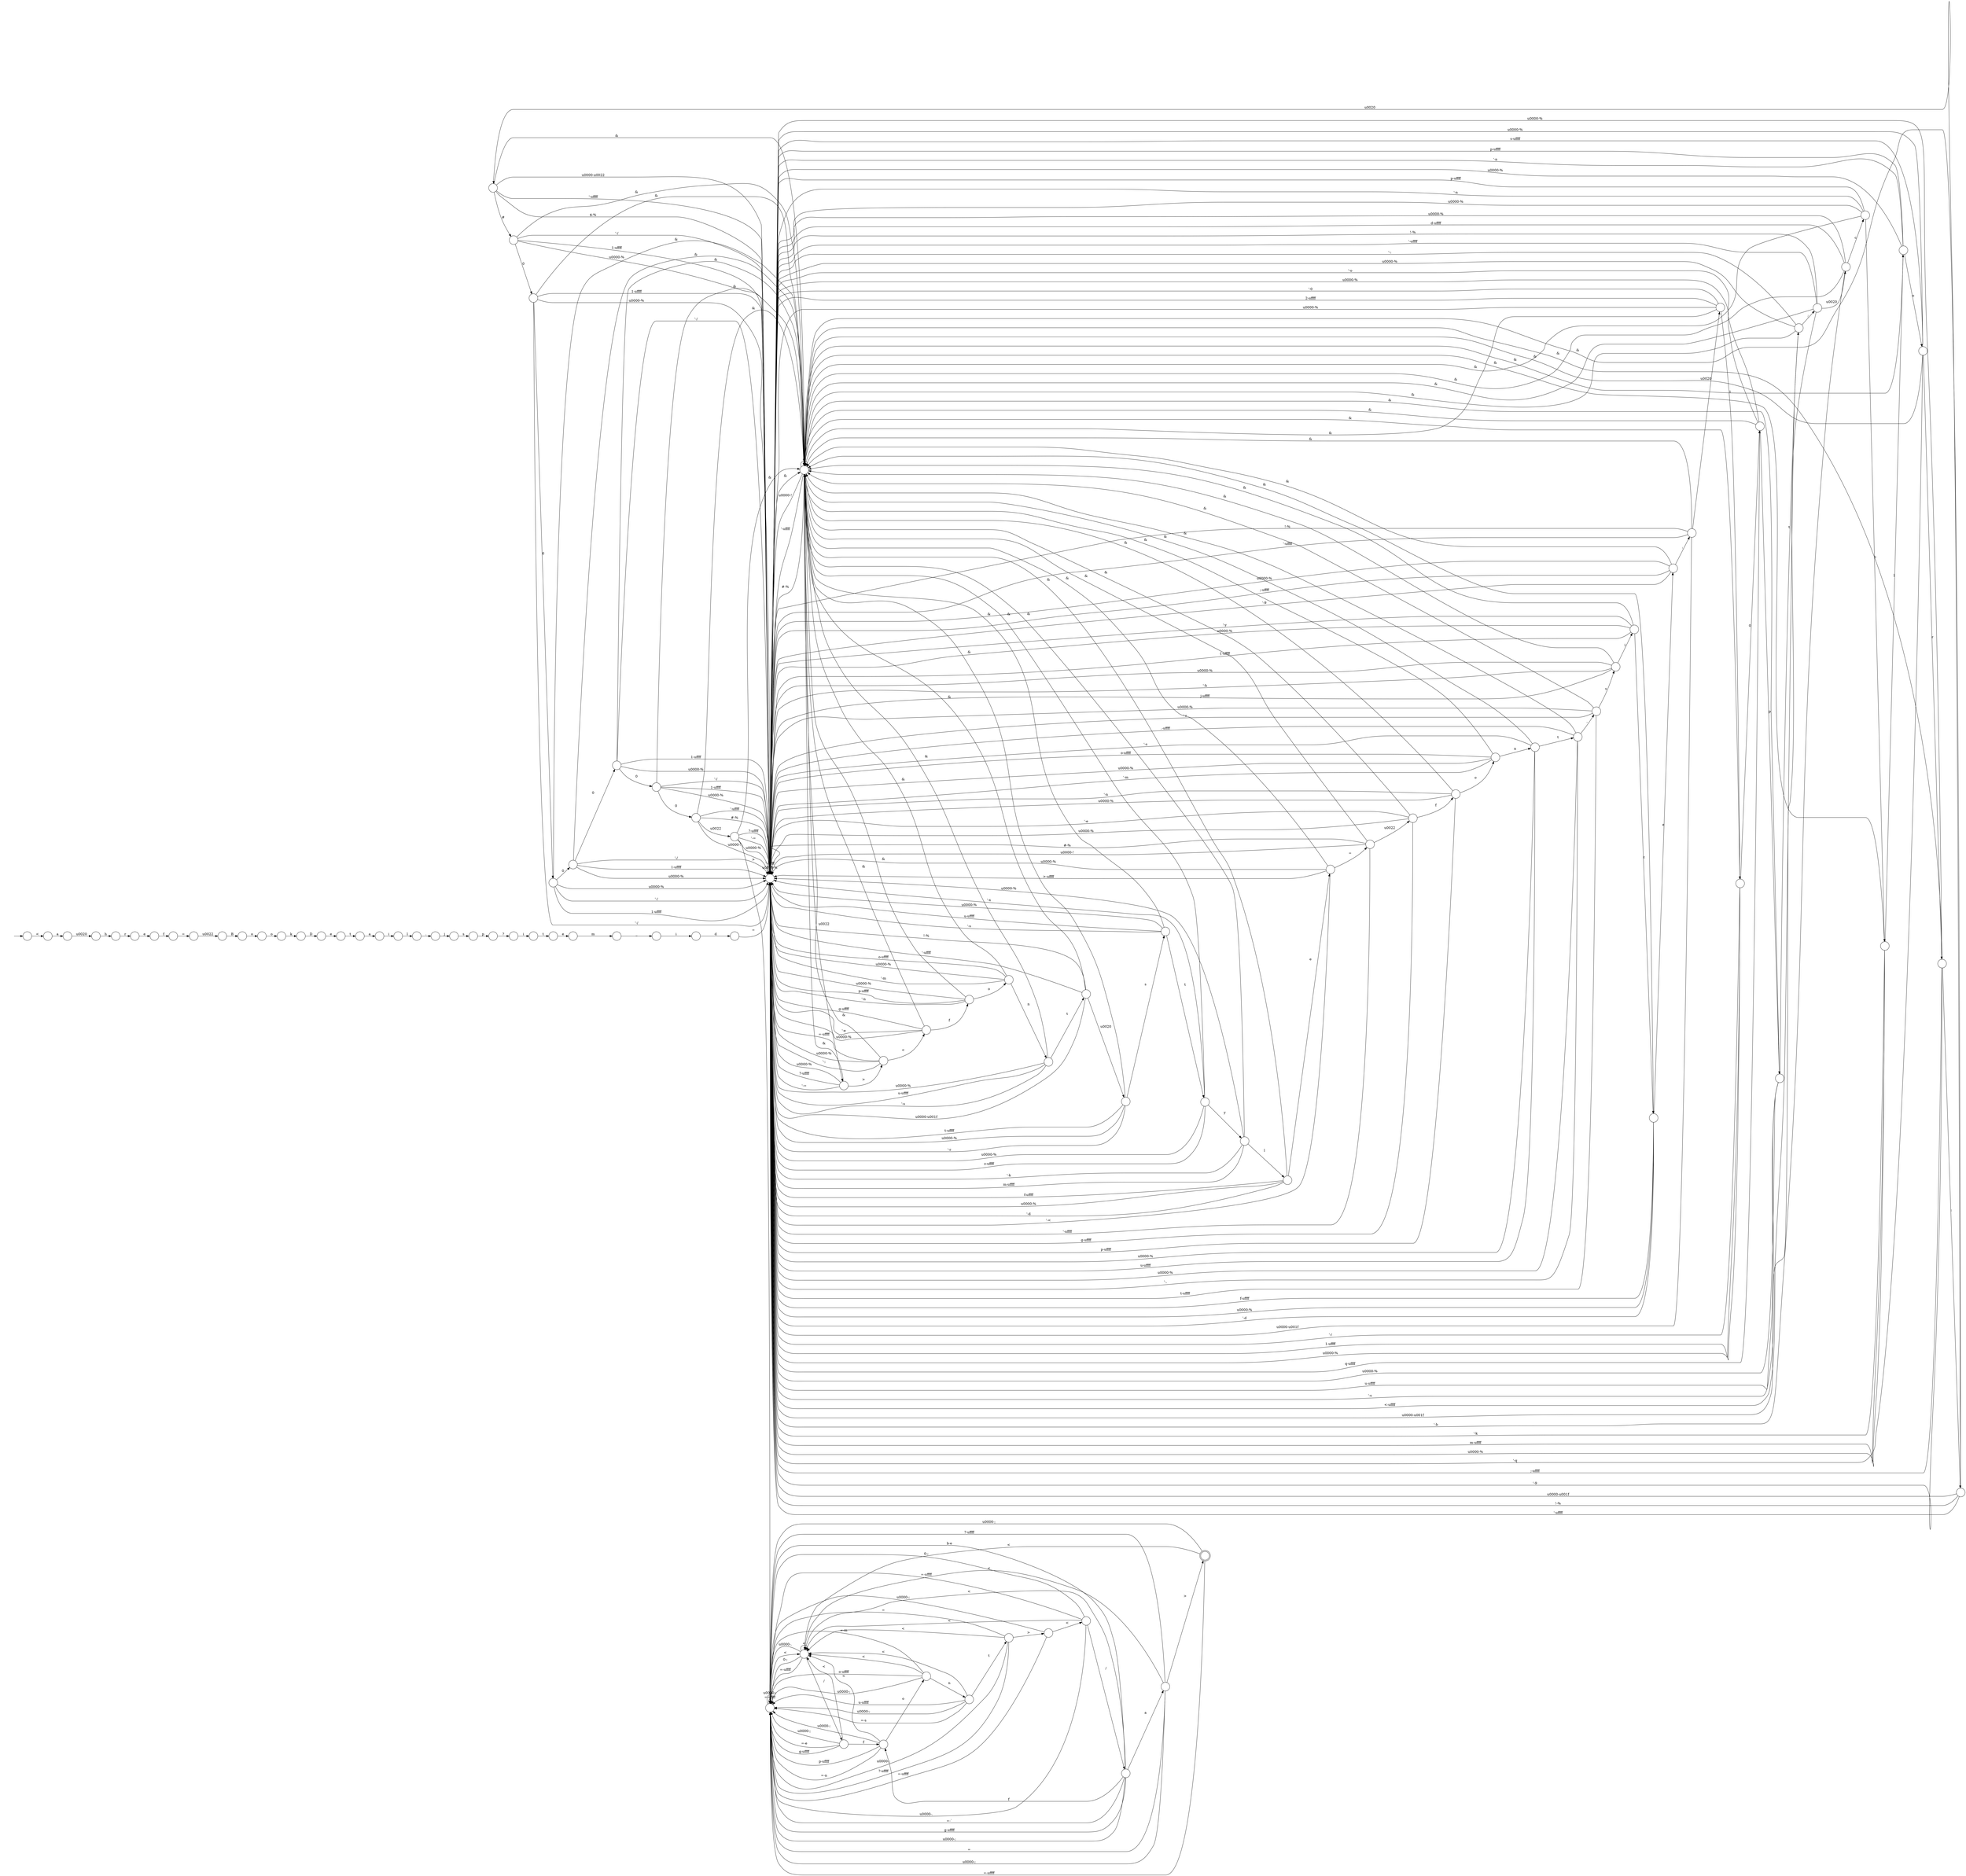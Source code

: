 digraph Automaton {
  rankdir = LR;
  0 [shape=circle,label=""];
  0 -> 50 [label="\u0000-\u0022"]
  0 -> 90 [label="&"]
  0 -> 27 [label="#"]
  0 -> 50 [label="'-\uffff"]
  0 -> 50 [label="$-%"]
  1 [shape=circle,label=""];
  1 -> 90 [label="&"]
  1 -> 50 [label="\u0000-\u001f"]
  1 -> 58 [label="\u0020"]
  1 -> 50 [label="!-%"]
  1 -> 50 [label="'-\uffff"]
  2 [shape=circle,label=""];
  2 -> 50 [label="'-0"]
  2 -> 90 [label="&"]
  2 -> 50 [label="2-\uffff"]
  2 -> 50 [label="\u0000-%"]
  2 -> 92 [label="1"]
  3 [shape=circle,label=""];
  3 -> 43 [label="n"]
  3 -> 90 [label="&"]
  3 -> 50 [label="o-\uffff"]
  3 -> 50 [label="\u0000-%"]
  3 -> 50 [label="'-m"]
  4 [shape=circle,label=""];
  4 -> 53 [label=":"]
  4 -> 90 [label="&"]
  4 -> 50 [label=";-\uffff"]
  4 -> 50 [label="'-9"]
  4 -> 50 [label="\u0000-%"]
  5 [shape=circle,label=""];
  5 -> 50 [label="p-\uffff"]
  5 -> 50 [label="'-n"]
  5 -> 90 [label="&"]
  5 -> 50 [label="\u0000-%"]
  5 -> 9 [label="o"]
  6 [shape=circle,label=""];
  6 -> 80 [label="p"]
  7 [shape=circle,label=""];
  7 -> 26 [label="="]
  7 -> 49 [label=">"]
  7 -> 26 [label="\u0000-;"]
  7 -> 15 [label="<"]
  7 -> 26 [label="?-\uffff"]
  8 [shape=circle,label=""];
  8 -> 50 [label="'-b"]
  8 -> 5 [label="c"]
  8 -> 90 [label="&"]
  8 -> 50 [label="\u0000-%"]
  8 -> 50 [label="d-\uffff"]
  9 [shape=circle,label=""];
  9 -> 90 [label="&"]
  9 -> 50 [label="'-k"]
  9 -> 50 [label="m-\uffff"]
  9 -> 55 [label="l"]
  9 -> 50 [label="\u0000-%"]
  10 [shape=circle,label=""];
  10 -> 90 [label="&"]
  10 -> 50 [label="\u0000-%"]
  10 -> 13 [label="i"]
  10 -> 50 [label="'-h"]
  10 -> 50 [label="j-\uffff"]
  11 [shape=circle,label=""];
  11 -> 90 [label="&"]
  11 -> 50 [label="\u0000-%"]
  11 -> 50 [label="'-,"]
  11 -> 34 [label="-"]
  11 -> 50 [label=".-\uffff"]
  12 [shape=circle,label=""];
  12 -> 50 [label="p-\uffff"]
  12 -> 50 [label="'-n"]
  12 -> 90 [label="&"]
  12 -> 50 [label="\u0000-%"]
  12 -> 3 [label="o"]
  13 [shape=circle,label=""];
  13 -> 35 [label="z"]
  13 -> 50 [label="'-y"]
  13 -> 90 [label="&"]
  13 -> 50 [label="\u0000-%"]
  13 -> 50 [label="{-\uffff"]
  14 [shape=circle,label=""];
  14 -> 50 [label="'-;"]
  14 -> 50 [label="=-\uffff"]
  14 -> 90 [label="&"]
  14 -> 50 [label="\u0000-%"]
  14 -> 67 [label="<"]
  15 [shape=circle,label=""];
  15 -> 26 [label="0-;"]
  15 -> 26 [label="=-\uffff"]
  15 -> 26 [label="\u0000-."]
  15 -> 19 [label="/"]
  15 -> 15 [label="<"]
  16 [shape=circle,label=""];
  16 -> 21 [label="."]
  17 [shape=circle,label=""];
  17 -> 16 [label="l"]
  18 [shape=circle,label=""];
  18 -> 83 [label="o"]
  19 [shape=circle,label=""];
  19 -> 26 [label="=-e"]
  19 -> 71 [label="f"]
  19 -> 26 [label="g-\uffff"]
  19 -> 26 [label="\u0000-;"]
  19 -> 15 [label="<"]
  20 [shape=circle,label=""];
  20 -> 24 [label="B"]
  21 [shape=circle,label=""];
  21 -> 38 [label="j"]
  22 [shape=circle,label=""];
  22 -> 23 [label="a"]
  23 [shape=circle,label=""];
  23 -> 17 [label="i"]
  24 [shape=circle,label=""];
  24 -> 18 [label="o"]
  25 [shape=circle,label=""];
  25 -> 46 [label="t"]
  26 [shape=circle,label=""];
  26 -> 26 [label="=-\uffff"]
  26 -> 26 [label="\u0000-;"]
  26 -> 15 [label="<"]
  27 [shape=circle,label=""];
  27 -> 90 [label="&"]
  27 -> 50 [label="'-/"]
  27 -> 50 [label="1-\uffff"]
  27 -> 50 [label="\u0000-%"]
  27 -> 85 [label="0"]
  28 [shape=circle,label=""];
  28 -> 26 [label="="]
  28 -> 39 [label=">"]
  28 -> 26 [label="\u0000-;"]
  28 -> 15 [label="<"]
  28 -> 26 [label="?-\uffff"]
  29 [shape=circle,label=""];
  29 -> 90 [label="&"]
  29 -> 1 [label="t"]
  29 -> 50 [label="\u0000-%"]
  29 -> 50 [label="u-\uffff"]
  29 -> 50 [label="'-s"]
  30 [shape=circle,label=""];
  30 -> 50 [label="<-\uffff"]
  30 -> 50 [label="'-:"]
  30 -> 90 [label="&"]
  30 -> 47 [label=";"]
  30 -> 50 [label="\u0000-%"]
  31 [shape=circle,label=""];
  31 -> 7 [label="t"]
  31 -> 26 [label="u-\uffff"]
  31 -> 26 [label="\u0000-;"]
  31 -> 15 [label="<"]
  31 -> 26 [label="=-s"]
  32 [shape=circle,label=""];
  32 -> 90 [label="&"]
  32 -> 50 [label="'-/"]
  32 -> 50 [label="1-\uffff"]
  32 -> 50 [label="\u0000-%"]
  32 -> 42 [label="0"]
  33 [shape=circle,label=""];
  33 -> 50 [label="p-\uffff"]
  33 -> 50 [label="'-n"]
  33 -> 90 [label="&"]
  33 -> 50 [label="\u0000-%"]
  33 -> 69 [label="o"]
  34 [shape=circle,label=""];
  34 -> 90 [label="&"]
  34 -> 10 [label="s"]
  34 -> 50 [label="t-\uffff"]
  34 -> 50 [label="\u0000-%"]
  34 -> 50 [label="'-r"]
  35 [shape=circle,label=""];
  35 -> 90 [label="&"]
  35 -> 88 [label="e"]
  35 -> 50 [label="f-\uffff"]
  35 -> 50 [label="\u0000-%"]
  35 -> 50 [label="'-d"]
  36 [shape=circle,label=""];
  36 -> 22 [label="t"]
  37 [shape=circle,label=""];
  37 -> 50 [label="="]
  38 [shape=circle,label=""];
  38 -> 6 [label="s"]
  39 [shape=doublecircle,label=""];
  39 -> 26 [label="=-\uffff"]
  39 -> 26 [label="\u0000-;"]
  39 -> 15 [label="<"]
  40 [shape=circle,label=""];
  40 -> 90 [label="&"]
  40 -> 50 [label="'-k"]
  40 -> 50 [label="m-\uffff"]
  40 -> 60 [label="l"]
  40 -> 50 [label="\u0000-%"]
  41 [shape=circle,label=""];
  41 -> 90 [label="&"]
  41 -> 50 [label="'-/"]
  41 -> 50 [label="1-\uffff"]
  41 -> 50 [label="\u0000-%"]
  41 -> 86 [label="0"]
  42 [shape=circle,label=""];
  42 -> 90 [label="&"]
  42 -> 50 [label="'-/"]
  42 -> 50 [label="1-\uffff"]
  42 -> 50 [label="\u0000-%"]
  42 -> 41 [label="0"]
  43 [shape=circle,label=""];
  43 -> 90 [label="&"]
  43 -> 11 [label="t"]
  43 -> 50 [label="\u0000-%"]
  43 -> 50 [label="u-\uffff"]
  43 -> 50 [label="'-s"]
  44 [shape=circle,label=""];
  44 -> 76 [label="m"]
  45 [shape=circle,label=""];
  45 -> 89 [label="\u0020"]
  46 [shape=circle,label=""];
  46 -> 44 [label="e"]
  47 [shape=circle,label=""];
  47 -> 90 [label="&"]
  47 -> 50 [label="\u0000-\u001f"]
  47 -> 50 [label="!-%"]
  47 -> 8 [label="\u0020"]
  47 -> 50 [label="'-\uffff"]
  48 [shape=circle,label=""];
  48 -> 36 [label="e"]
  49 [shape=circle,label=""];
  49 -> 26 [label="=-\uffff"]
  49 -> 26 [label="\u0000-;"]
  49 -> 82 [label="<"]
  50 [shape=circle,label=""];
  50 -> 90 [label="&"]
  50 -> 50 [label="\u0000-%"]
  50 -> 50 [label="'-\uffff"]
  51 [shape=circle,label=""];
  51 -> 90 [label="&"]
  51 -> 50 [label="'-="]
  51 -> 26 [label=">"]
  51 -> 50 [label="\u0000-%"]
  51 -> 50 [label="?-\uffff"]
  52 [shape=circle,label=""];
  52 -> 90 [label="&"]
  52 -> 50 [label="\u0000-%"]
  52 -> 50 [label="z-\uffff"]
  52 -> 40 [label="y"]
  52 -> 50 [label="'-x"]
  53 [shape=circle,label=""];
  53 -> 90 [label="&"]
  53 -> 50 [label="\u0000-\u001f"]
  53 -> 50 [label="!-%"]
  53 -> 0 [label="\u0020"]
  53 -> 50 [label="'-\uffff"]
  54 [shape=circle,label=""];
  54 -> 90 [label="&"]
  54 -> 50 [label="'-="]
  54 -> 14 [label=">"]
  54 -> 50 [label="\u0000-%"]
  54 -> 50 [label="?-\uffff"]
  55 [shape=circle,label=""];
  55 -> 50 [label="p-\uffff"]
  55 -> 50 [label="'-n"]
  55 -> 90 [label="&"]
  55 -> 50 [label="\u0000-%"]
  55 -> 57 [label="o"]
  56 [shape=circle,label=""];
  56 -> 50 [label="q-\uffff"]
  56 -> 50 [label="'-o"]
  56 -> 90 [label="&"]
  56 -> 72 [label="p"]
  56 -> 50 [label="\u0000-%"]
  57 [shape=circle,label=""];
  57 -> 90 [label="&"]
  57 -> 50 [label="'-q"]
  57 -> 50 [label="\u0000-%"]
  57 -> 4 [label="r"]
  57 -> 50 [label="s-\uffff"]
  58 [shape=circle,label=""];
  58 -> 90 [label="&"]
  58 -> 79 [label="s"]
  58 -> 50 [label="t-\uffff"]
  58 -> 50 [label="\u0000-%"]
  58 -> 50 [label="'-r"]
  59 [shape=circle,label=""];
  59 -> 12 [label="f"]
  59 -> 90 [label="&"]
  59 -> 50 [label="g-\uffff"]
  59 -> 50 [label="'-e"]
  59 -> 50 [label="\u0000-%"]
  60 [shape=circle,label=""];
  60 -> 90 [label="&"]
  60 -> 91 [label="e"]
  60 -> 50 [label="f-\uffff"]
  60 -> 50 [label="\u0000-%"]
  60 -> 50 [label="'-d"]
  61 [shape=circle,label=""];
  61 -> 51 [label="\u0022"]
  61 -> 90 [label="&"]
  61 -> 50 [label="\u0000-!"]
  61 -> 50 [label="'-\uffff"]
  61 -> 50 [label="#-%"]
  62 [shape=circle,label=""];
  62 -> 90 [label="&"]
  62 -> 50 [label="\u0000-\u001f"]
  62 -> 50 [label="!-%"]
  62 -> 2 [label="\u0020"]
  62 -> 50 [label="'-\uffff"]
  63 [shape=circle,label=""];
  63 -> 20 [label="\u0022"]
  64 [shape=circle,label=""];
  64 -> 66 [label="e"]
  65 [shape=circle,label=""];
  65 -> 31 [label="n"]
  65 -> 26 [label="o-\uffff"]
  65 -> 26 [label="\u0000-;"]
  65 -> 15 [label="<"]
  65 -> 26 [label="=-m"]
  66 [shape=circle,label=""];
  66 -> 84 [label="f"]
  67 [shape=circle,label=""];
  67 -> 33 [label="f"]
  67 -> 90 [label="&"]
  67 -> 50 [label="g-\uffff"]
  67 -> 50 [label="'-e"]
  67 -> 50 [label="\u0000-%"]
  68 [shape=circle,label=""];
  68 -> 26 [label="=-`"]
  68 -> 71 [label="f"]
  68 -> 26 [label="g-\uffff"]
  68 -> 28 [label="a"]
  68 -> 26 [label="\u0000-;"]
  68 -> 15 [label="<"]
  68 -> 26 [label="b-e"]
  69 [shape=circle,label=""];
  69 -> 29 [label="n"]
  69 -> 90 [label="&"]
  69 -> 50 [label="o-\uffff"]
  69 -> 50 [label="\u0000-%"]
  69 -> 50 [label="'-m"]
  70 [shape=circle,label=""];
  initial [shape=plaintext,label=""];
  initial -> 70
  70 -> 73 [label="<"]
  71 [shape=circle,label=""];
  71 -> 26 [label="p-\uffff"]
  71 -> 26 [label="=-n"]
  71 -> 26 [label="\u0000-;"]
  71 -> 15 [label="<"]
  71 -> 65 [label="o"]
  72 [shape=circle,label=""];
  72 -> 90 [label="&"]
  72 -> 30 [label="t"]
  72 -> 50 [label="\u0000-%"]
  72 -> 50 [label="u-\uffff"]
  72 -> 50 [label="'-s"]
  73 [shape=circle,label=""];
  73 -> 45 [label="a"]
  74 [shape=circle,label=""];
  74 -> 64 [label="r"]
  75 [shape=circle,label=""];
  75 -> 59 [label="\u0022"]
  75 -> 90 [label="&"]
  75 -> 50 [label="\u0000-!"]
  75 -> 50 [label="'-\uffff"]
  75 -> 50 [label="#-%"]
  76 [shape=circle,label=""];
  76 -> 78 [label="_"]
  77 [shape=circle,label=""];
  77 -> 25 [label="i"]
  78 [shape=circle,label=""];
  78 -> 87 [label="i"]
  79 [shape=circle,label=""];
  79 -> 90 [label="&"]
  79 -> 52 [label="t"]
  79 -> 50 [label="\u0000-%"]
  79 -> 50 [label="u-\uffff"]
  79 -> 50 [label="'-s"]
  80 [shape=circle,label=""];
  80 -> 77 [label="?"]
  81 [shape=circle,label=""];
  81 -> 48 [label="D"]
  82 [shape=circle,label=""];
  82 -> 26 [label="0-;"]
  82 -> 26 [label="=-\uffff"]
  82 -> 26 [label="\u0000-."]
  82 -> 68 [label="/"]
  82 -> 15 [label="<"]
  83 [shape=circle,label=""];
  83 -> 81 [label="k"]
  84 [shape=circle,label=""];
  84 -> 63 [label="="]
  85 [shape=circle,label=""];
  85 -> 90 [label="&"]
  85 -> 50 [label="'-/"]
  85 -> 50 [label="1-\uffff"]
  85 -> 50 [label="\u0000-%"]
  85 -> 32 [label="0"]
  86 [shape=circle,label=""];
  86 -> 90 [label="&"]
  86 -> 50 [label="'-/"]
  86 -> 50 [label="1-\uffff"]
  86 -> 50 [label="\u0000-%"]
  86 -> 61 [label="0"]
  87 [shape=circle,label=""];
  87 -> 37 [label="d"]
  88 [shape=circle,label=""];
  88 -> 62 [label=":"]
  88 -> 90 [label="&"]
  88 -> 50 [label=";-\uffff"]
  88 -> 50 [label="'-9"]
  88 -> 50 [label="\u0000-%"]
  89 [shape=circle,label=""];
  89 -> 74 [label="h"]
  90 [shape=circle,label=""];
  90 -> 54 [label="\u0022"]
  90 -> 90 [label="&"]
  90 -> 50 [label="\u0000-!"]
  90 -> 50 [label="'-\uffff"]
  90 -> 50 [label="#-%"]
  91 [shape=circle,label=""];
  91 -> 75 [label="="]
  91 -> 50 [label="'-<"]
  91 -> 90 [label="&"]
  91 -> 50 [label="\u0000-%"]
  91 -> 50 [label=">-\uffff"]
  92 [shape=circle,label=""];
  92 -> 90 [label="&"]
  92 -> 50 [label="'-/"]
  92 -> 50 [label="1-\uffff"]
  92 -> 50 [label="\u0000-%"]
  92 -> 56 [label="0"]
}

